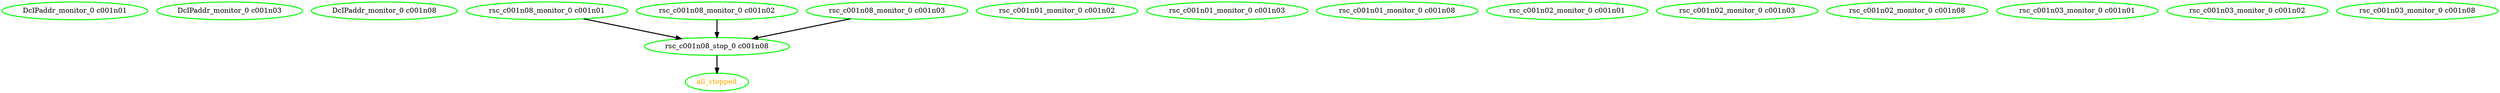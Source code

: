 digraph "g" {
"DcIPaddr_monitor_0 c001n01" [ style=bold color="green" fontcolor="black" ]
"DcIPaddr_monitor_0 c001n03" [ style=bold color="green" fontcolor="black" ]
"DcIPaddr_monitor_0 c001n08" [ style=bold color="green" fontcolor="black" ]
"all_stopped" [ style=bold color="green" fontcolor="orange" ]
"rsc_c001n01_monitor_0 c001n02" [ style=bold color="green" fontcolor="black" ]
"rsc_c001n01_monitor_0 c001n03" [ style=bold color="green" fontcolor="black" ]
"rsc_c001n01_monitor_0 c001n08" [ style=bold color="green" fontcolor="black" ]
"rsc_c001n02_monitor_0 c001n01" [ style=bold color="green" fontcolor="black" ]
"rsc_c001n02_monitor_0 c001n03" [ style=bold color="green" fontcolor="black" ]
"rsc_c001n02_monitor_0 c001n08" [ style=bold color="green" fontcolor="black" ]
"rsc_c001n03_monitor_0 c001n01" [ style=bold color="green" fontcolor="black" ]
"rsc_c001n03_monitor_0 c001n02" [ style=bold color="green" fontcolor="black" ]
"rsc_c001n03_monitor_0 c001n08" [ style=bold color="green" fontcolor="black" ]
"rsc_c001n08_monitor_0 c001n01" -> "rsc_c001n08_stop_0 c001n08" [ style = bold]
"rsc_c001n08_monitor_0 c001n01" [ style=bold color="green" fontcolor="black" ]
"rsc_c001n08_monitor_0 c001n02" -> "rsc_c001n08_stop_0 c001n08" [ style = bold]
"rsc_c001n08_monitor_0 c001n02" [ style=bold color="green" fontcolor="black" ]
"rsc_c001n08_monitor_0 c001n03" -> "rsc_c001n08_stop_0 c001n08" [ style = bold]
"rsc_c001n08_monitor_0 c001n03" [ style=bold color="green" fontcolor="black" ]
"rsc_c001n08_stop_0 c001n08" -> "all_stopped" [ style = bold]
"rsc_c001n08_stop_0 c001n08" [ style=bold color="green" fontcolor="black" ]
}
